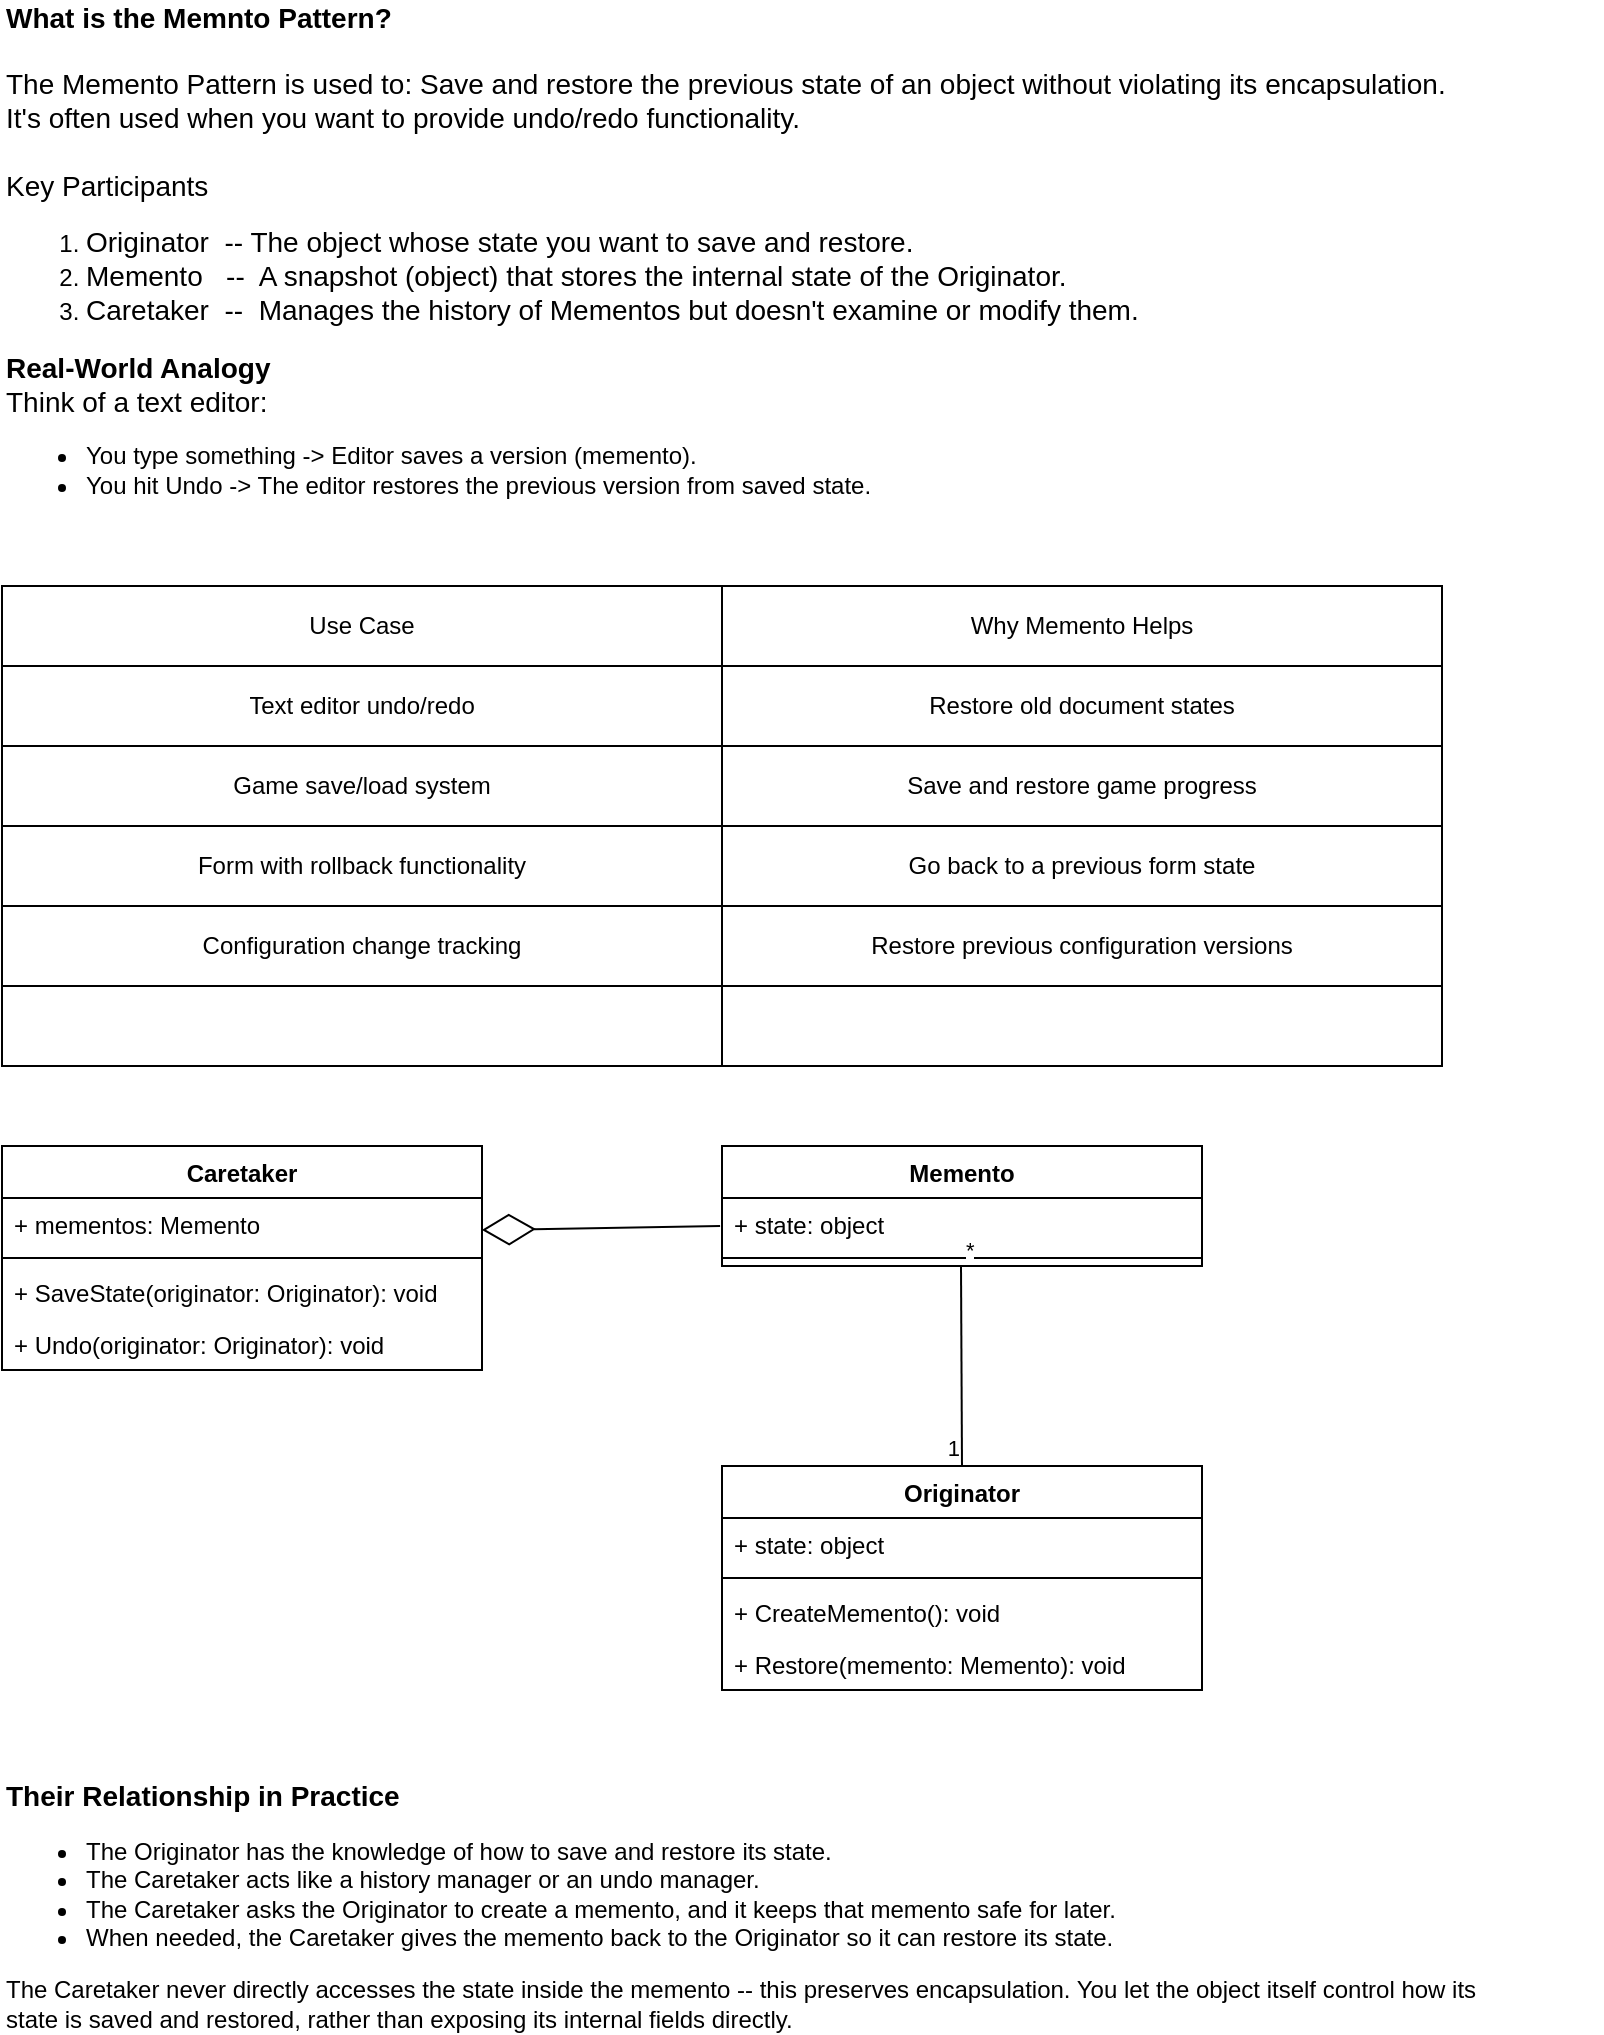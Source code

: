 <mxfile version="28.0.7">
  <diagram name="Page-1" id="ESyPwlhjBHD7mCf8iIqL">
    <mxGraphModel dx="914" dy="536" grid="1" gridSize="10" guides="1" tooltips="1" connect="1" arrows="1" fold="1" page="1" pageScale="1" pageWidth="850" pageHeight="1100" math="0" shadow="0">
      <root>
        <mxCell id="0" />
        <mxCell id="1" parent="0" />
        <mxCell id="MlYqjOnE9EuYvu6xzNQ--1" value="&lt;div&gt;&lt;b&gt;&lt;font style=&quot;font-size: 14px;&quot;&gt;What is the Memnto Pattern?&lt;/font&gt;&lt;/b&gt;&lt;/div&gt;&lt;div&gt;&lt;b&gt;&lt;font style=&quot;font-size: 14px;&quot;&gt;&lt;br&gt;&lt;/font&gt;&lt;/b&gt;&lt;/div&gt;&lt;div&gt;&lt;font style=&quot;font-size: 14px;&quot;&gt;The Memento Pattern is used to: Save and restore the previous state of an object without violating its encapsulation.&lt;/font&gt;&lt;/div&gt;&lt;div&gt;&lt;font style=&quot;font-size: 14px;&quot;&gt;It&#39;s often used when you want to provide undo/redo functionality.&lt;/font&gt;&lt;/div&gt;&lt;div&gt;&lt;font style=&quot;font-size: 14px;&quot;&gt;&lt;br&gt;&lt;/font&gt;&lt;/div&gt;&lt;div&gt;&lt;font style=&quot;font-size: 14px;&quot;&gt;Key Participants&lt;/font&gt;&lt;/div&gt;&lt;div&gt;&lt;ol&gt;&lt;li&gt;&lt;font style=&quot;font-size: 14px;&quot;&gt;Originator&amp;nbsp; -- The object whose state you want to save and restore.&lt;/font&gt;&lt;/li&gt;&lt;li&gt;&lt;font style=&quot;font-size: 14px;&quot;&gt;Memento&amp;nbsp;&amp;nbsp; --&amp;nbsp; A snapshot (object) that stores the internal state of the Originator.&lt;/font&gt;&lt;/li&gt;&lt;li&gt;&lt;font style=&quot;font-size: 14px;&quot;&gt;Caretaker&amp;nbsp; --&amp;nbsp; Manages the history of Mementos but doesn&#39;t examine or modify them.&lt;/font&gt;&lt;/li&gt;&lt;/ol&gt;&lt;div&gt;&lt;b&gt;&lt;font style=&quot;font-size: 14px;&quot;&gt;Real-World Analogy&lt;/font&gt;&lt;/b&gt;&lt;/div&gt;&lt;div&gt;&lt;font style=&quot;font-size: 14px;&quot;&gt;Think of a text editor:&lt;/font&gt;&lt;/div&gt;&lt;div&gt;&lt;ul&gt;&lt;li&gt;You type something -&amp;gt; Editor saves a version (memento).&lt;/li&gt;&lt;li&gt;You hit Undo -&amp;gt; The editor restores the previous version from saved state.&lt;/li&gt;&lt;/ul&gt;&lt;div&gt;&lt;br&gt;&lt;/div&gt;&lt;/div&gt;&lt;/div&gt;" style="text;html=1;align=left;verticalAlign=middle;whiteSpace=wrap;rounded=0;" vertex="1" parent="1">
          <mxGeometry x="40" y="50" width="800" height="230" as="geometry" />
        </mxCell>
        <mxCell id="MlYqjOnE9EuYvu6xzNQ--2" value="" style="shape=table;startSize=0;container=1;collapsible=0;childLayout=tableLayout;" vertex="1" parent="1">
          <mxGeometry x="40" y="320" width="720" height="240" as="geometry" />
        </mxCell>
        <mxCell id="MlYqjOnE9EuYvu6xzNQ--3" value="" style="shape=tableRow;horizontal=0;startSize=0;swimlaneHead=0;swimlaneBody=0;strokeColor=inherit;top=0;left=0;bottom=0;right=0;collapsible=0;dropTarget=0;fillColor=none;points=[[0,0.5],[1,0.5]];portConstraint=eastwest;" vertex="1" parent="MlYqjOnE9EuYvu6xzNQ--2">
          <mxGeometry width="720" height="40" as="geometry" />
        </mxCell>
        <mxCell id="MlYqjOnE9EuYvu6xzNQ--4" value="Use Case" style="shape=partialRectangle;html=1;whiteSpace=wrap;connectable=0;strokeColor=inherit;overflow=hidden;fillColor=none;top=0;left=0;bottom=0;right=0;pointerEvents=1;" vertex="1" parent="MlYqjOnE9EuYvu6xzNQ--3">
          <mxGeometry width="360" height="40" as="geometry">
            <mxRectangle width="360" height="40" as="alternateBounds" />
          </mxGeometry>
        </mxCell>
        <mxCell id="MlYqjOnE9EuYvu6xzNQ--5" value="Why Memento Helps" style="shape=partialRectangle;html=1;whiteSpace=wrap;connectable=0;strokeColor=inherit;overflow=hidden;fillColor=none;top=0;left=0;bottom=0;right=0;pointerEvents=1;" vertex="1" parent="MlYqjOnE9EuYvu6xzNQ--3">
          <mxGeometry x="360" width="360" height="40" as="geometry">
            <mxRectangle width="360" height="40" as="alternateBounds" />
          </mxGeometry>
        </mxCell>
        <mxCell id="MlYqjOnE9EuYvu6xzNQ--6" value="" style="shape=tableRow;horizontal=0;startSize=0;swimlaneHead=0;swimlaneBody=0;strokeColor=inherit;top=0;left=0;bottom=0;right=0;collapsible=0;dropTarget=0;fillColor=none;points=[[0,0.5],[1,0.5]];portConstraint=eastwest;" vertex="1" parent="MlYqjOnE9EuYvu6xzNQ--2">
          <mxGeometry y="40" width="720" height="40" as="geometry" />
        </mxCell>
        <mxCell id="MlYqjOnE9EuYvu6xzNQ--7" value="Text editor undo/redo" style="shape=partialRectangle;html=1;whiteSpace=wrap;connectable=0;strokeColor=inherit;overflow=hidden;fillColor=none;top=0;left=0;bottom=0;right=0;pointerEvents=1;" vertex="1" parent="MlYqjOnE9EuYvu6xzNQ--6">
          <mxGeometry width="360" height="40" as="geometry">
            <mxRectangle width="360" height="40" as="alternateBounds" />
          </mxGeometry>
        </mxCell>
        <mxCell id="MlYqjOnE9EuYvu6xzNQ--8" value="Restore old document states" style="shape=partialRectangle;html=1;whiteSpace=wrap;connectable=0;strokeColor=inherit;overflow=hidden;fillColor=none;top=0;left=0;bottom=0;right=0;pointerEvents=1;" vertex="1" parent="MlYqjOnE9EuYvu6xzNQ--6">
          <mxGeometry x="360" width="360" height="40" as="geometry">
            <mxRectangle width="360" height="40" as="alternateBounds" />
          </mxGeometry>
        </mxCell>
        <mxCell id="MlYqjOnE9EuYvu6xzNQ--9" value="" style="shape=tableRow;horizontal=0;startSize=0;swimlaneHead=0;swimlaneBody=0;strokeColor=inherit;top=0;left=0;bottom=0;right=0;collapsible=0;dropTarget=0;fillColor=none;points=[[0,0.5],[1,0.5]];portConstraint=eastwest;" vertex="1" parent="MlYqjOnE9EuYvu6xzNQ--2">
          <mxGeometry y="80" width="720" height="40" as="geometry" />
        </mxCell>
        <mxCell id="MlYqjOnE9EuYvu6xzNQ--10" value="Game save/load system" style="shape=partialRectangle;html=1;whiteSpace=wrap;connectable=0;strokeColor=inherit;overflow=hidden;fillColor=none;top=0;left=0;bottom=0;right=0;pointerEvents=1;" vertex="1" parent="MlYqjOnE9EuYvu6xzNQ--9">
          <mxGeometry width="360" height="40" as="geometry">
            <mxRectangle width="360" height="40" as="alternateBounds" />
          </mxGeometry>
        </mxCell>
        <mxCell id="MlYqjOnE9EuYvu6xzNQ--11" value="Save and restore game progress" style="shape=partialRectangle;html=1;whiteSpace=wrap;connectable=0;strokeColor=inherit;overflow=hidden;fillColor=none;top=0;left=0;bottom=0;right=0;pointerEvents=1;" vertex="1" parent="MlYqjOnE9EuYvu6xzNQ--9">
          <mxGeometry x="360" width="360" height="40" as="geometry">
            <mxRectangle width="360" height="40" as="alternateBounds" />
          </mxGeometry>
        </mxCell>
        <mxCell id="MlYqjOnE9EuYvu6xzNQ--12" value="" style="shape=tableRow;horizontal=0;startSize=0;swimlaneHead=0;swimlaneBody=0;strokeColor=inherit;top=0;left=0;bottom=0;right=0;collapsible=0;dropTarget=0;fillColor=none;points=[[0,0.5],[1,0.5]];portConstraint=eastwest;" vertex="1" parent="MlYqjOnE9EuYvu6xzNQ--2">
          <mxGeometry y="120" width="720" height="40" as="geometry" />
        </mxCell>
        <mxCell id="MlYqjOnE9EuYvu6xzNQ--13" value="Form with rollback functionality" style="shape=partialRectangle;html=1;whiteSpace=wrap;connectable=0;strokeColor=inherit;overflow=hidden;fillColor=none;top=0;left=0;bottom=0;right=0;pointerEvents=1;" vertex="1" parent="MlYqjOnE9EuYvu6xzNQ--12">
          <mxGeometry width="360" height="40" as="geometry">
            <mxRectangle width="360" height="40" as="alternateBounds" />
          </mxGeometry>
        </mxCell>
        <mxCell id="MlYqjOnE9EuYvu6xzNQ--14" value="Go back to a previous form state" style="shape=partialRectangle;html=1;whiteSpace=wrap;connectable=0;strokeColor=inherit;overflow=hidden;fillColor=none;top=0;left=0;bottom=0;right=0;pointerEvents=1;" vertex="1" parent="MlYqjOnE9EuYvu6xzNQ--12">
          <mxGeometry x="360" width="360" height="40" as="geometry">
            <mxRectangle width="360" height="40" as="alternateBounds" />
          </mxGeometry>
        </mxCell>
        <mxCell id="MlYqjOnE9EuYvu6xzNQ--15" value="" style="shape=tableRow;horizontal=0;startSize=0;swimlaneHead=0;swimlaneBody=0;strokeColor=inherit;top=0;left=0;bottom=0;right=0;collapsible=0;dropTarget=0;fillColor=none;points=[[0,0.5],[1,0.5]];portConstraint=eastwest;" vertex="1" parent="MlYqjOnE9EuYvu6xzNQ--2">
          <mxGeometry y="160" width="720" height="40" as="geometry" />
        </mxCell>
        <mxCell id="MlYqjOnE9EuYvu6xzNQ--16" value="Configuration change tracking" style="shape=partialRectangle;html=1;whiteSpace=wrap;connectable=0;strokeColor=inherit;overflow=hidden;fillColor=none;top=0;left=0;bottom=0;right=0;pointerEvents=1;" vertex="1" parent="MlYqjOnE9EuYvu6xzNQ--15">
          <mxGeometry width="360" height="40" as="geometry">
            <mxRectangle width="360" height="40" as="alternateBounds" />
          </mxGeometry>
        </mxCell>
        <mxCell id="MlYqjOnE9EuYvu6xzNQ--17" value="Restore previous configuration versions" style="shape=partialRectangle;html=1;whiteSpace=wrap;connectable=0;strokeColor=inherit;overflow=hidden;fillColor=none;top=0;left=0;bottom=0;right=0;pointerEvents=1;" vertex="1" parent="MlYqjOnE9EuYvu6xzNQ--15">
          <mxGeometry x="360" width="360" height="40" as="geometry">
            <mxRectangle width="360" height="40" as="alternateBounds" />
          </mxGeometry>
        </mxCell>
        <mxCell id="MlYqjOnE9EuYvu6xzNQ--18" value="" style="shape=tableRow;horizontal=0;startSize=0;swimlaneHead=0;swimlaneBody=0;strokeColor=inherit;top=0;left=0;bottom=0;right=0;collapsible=0;dropTarget=0;fillColor=none;points=[[0,0.5],[1,0.5]];portConstraint=eastwest;" vertex="1" parent="MlYqjOnE9EuYvu6xzNQ--2">
          <mxGeometry y="200" width="720" height="40" as="geometry" />
        </mxCell>
        <mxCell id="MlYqjOnE9EuYvu6xzNQ--19" value="" style="shape=partialRectangle;html=1;whiteSpace=wrap;connectable=0;strokeColor=inherit;overflow=hidden;fillColor=none;top=0;left=0;bottom=0;right=0;pointerEvents=1;" vertex="1" parent="MlYqjOnE9EuYvu6xzNQ--18">
          <mxGeometry width="360" height="40" as="geometry">
            <mxRectangle width="360" height="40" as="alternateBounds" />
          </mxGeometry>
        </mxCell>
        <mxCell id="MlYqjOnE9EuYvu6xzNQ--20" value="" style="shape=partialRectangle;html=1;whiteSpace=wrap;connectable=0;strokeColor=inherit;overflow=hidden;fillColor=none;top=0;left=0;bottom=0;right=0;pointerEvents=1;" vertex="1" parent="MlYqjOnE9EuYvu6xzNQ--18">
          <mxGeometry x="360" width="360" height="40" as="geometry">
            <mxRectangle width="360" height="40" as="alternateBounds" />
          </mxGeometry>
        </mxCell>
        <mxCell id="MlYqjOnE9EuYvu6xzNQ--21" value="Caretaker" style="swimlane;fontStyle=1;align=center;verticalAlign=top;childLayout=stackLayout;horizontal=1;startSize=26;horizontalStack=0;resizeParent=1;resizeParentMax=0;resizeLast=0;collapsible=1;marginBottom=0;whiteSpace=wrap;html=1;" vertex="1" parent="1">
          <mxGeometry x="40" y="600" width="240" height="112" as="geometry" />
        </mxCell>
        <mxCell id="MlYqjOnE9EuYvu6xzNQ--22" value="+ mementos: Memento" style="text;strokeColor=none;fillColor=none;align=left;verticalAlign=top;spacingLeft=4;spacingRight=4;overflow=hidden;rotatable=0;points=[[0,0.5],[1,0.5]];portConstraint=eastwest;whiteSpace=wrap;html=1;" vertex="1" parent="MlYqjOnE9EuYvu6xzNQ--21">
          <mxGeometry y="26" width="240" height="26" as="geometry" />
        </mxCell>
        <mxCell id="MlYqjOnE9EuYvu6xzNQ--23" value="" style="line;strokeWidth=1;fillColor=none;align=left;verticalAlign=middle;spacingTop=-1;spacingLeft=3;spacingRight=3;rotatable=0;labelPosition=right;points=[];portConstraint=eastwest;strokeColor=inherit;" vertex="1" parent="MlYqjOnE9EuYvu6xzNQ--21">
          <mxGeometry y="52" width="240" height="8" as="geometry" />
        </mxCell>
        <mxCell id="MlYqjOnE9EuYvu6xzNQ--24" value="+ SaveState(originator: Originator): void" style="text;strokeColor=none;fillColor=none;align=left;verticalAlign=top;spacingLeft=4;spacingRight=4;overflow=hidden;rotatable=0;points=[[0,0.5],[1,0.5]];portConstraint=eastwest;whiteSpace=wrap;html=1;" vertex="1" parent="MlYqjOnE9EuYvu6xzNQ--21">
          <mxGeometry y="60" width="240" height="26" as="geometry" />
        </mxCell>
        <mxCell id="MlYqjOnE9EuYvu6xzNQ--25" value="+ Undo(originator: Originator): void" style="text;strokeColor=none;fillColor=none;align=left;verticalAlign=top;spacingLeft=4;spacingRight=4;overflow=hidden;rotatable=0;points=[[0,0.5],[1,0.5]];portConstraint=eastwest;whiteSpace=wrap;html=1;" vertex="1" parent="MlYqjOnE9EuYvu6xzNQ--21">
          <mxGeometry y="86" width="240" height="26" as="geometry" />
        </mxCell>
        <mxCell id="MlYqjOnE9EuYvu6xzNQ--26" value="Originator" style="swimlane;fontStyle=1;align=center;verticalAlign=top;childLayout=stackLayout;horizontal=1;startSize=26;horizontalStack=0;resizeParent=1;resizeParentMax=0;resizeLast=0;collapsible=1;marginBottom=0;whiteSpace=wrap;html=1;" vertex="1" parent="1">
          <mxGeometry x="400" y="760" width="240" height="112" as="geometry" />
        </mxCell>
        <mxCell id="MlYqjOnE9EuYvu6xzNQ--27" value="+ state: object" style="text;strokeColor=none;fillColor=none;align=left;verticalAlign=top;spacingLeft=4;spacingRight=4;overflow=hidden;rotatable=0;points=[[0,0.5],[1,0.5]];portConstraint=eastwest;whiteSpace=wrap;html=1;" vertex="1" parent="MlYqjOnE9EuYvu6xzNQ--26">
          <mxGeometry y="26" width="240" height="26" as="geometry" />
        </mxCell>
        <mxCell id="MlYqjOnE9EuYvu6xzNQ--28" value="" style="line;strokeWidth=1;fillColor=none;align=left;verticalAlign=middle;spacingTop=-1;spacingLeft=3;spacingRight=3;rotatable=0;labelPosition=right;points=[];portConstraint=eastwest;strokeColor=inherit;" vertex="1" parent="MlYqjOnE9EuYvu6xzNQ--26">
          <mxGeometry y="52" width="240" height="8" as="geometry" />
        </mxCell>
        <mxCell id="MlYqjOnE9EuYvu6xzNQ--29" value="+ CreateMemento(): void" style="text;strokeColor=none;fillColor=none;align=left;verticalAlign=top;spacingLeft=4;spacingRight=4;overflow=hidden;rotatable=0;points=[[0,0.5],[1,0.5]];portConstraint=eastwest;whiteSpace=wrap;html=1;" vertex="1" parent="MlYqjOnE9EuYvu6xzNQ--26">
          <mxGeometry y="60" width="240" height="26" as="geometry" />
        </mxCell>
        <mxCell id="MlYqjOnE9EuYvu6xzNQ--30" value="+ Restore(memento: Memento): void" style="text;strokeColor=none;fillColor=none;align=left;verticalAlign=top;spacingLeft=4;spacingRight=4;overflow=hidden;rotatable=0;points=[[0,0.5],[1,0.5]];portConstraint=eastwest;whiteSpace=wrap;html=1;" vertex="1" parent="MlYqjOnE9EuYvu6xzNQ--26">
          <mxGeometry y="86" width="240" height="26" as="geometry" />
        </mxCell>
        <mxCell id="MlYqjOnE9EuYvu6xzNQ--31" value="" style="endArrow=diamondThin;endFill=0;endSize=24;html=1;rounded=0;entryX=1.008;entryY=-0.038;entryDx=0;entryDy=0;entryPerimeter=0;exitX=0.004;exitY=-0.115;exitDx=0;exitDy=0;exitPerimeter=0;" edge="1" parent="1">
          <mxGeometry width="160" relative="1" as="geometry">
            <mxPoint x="399.04" y="640" as="sourcePoint" />
            <mxPoint x="280.0" y="642.002" as="targetPoint" />
          </mxGeometry>
        </mxCell>
        <mxCell id="MlYqjOnE9EuYvu6xzNQ--32" value="Memento" style="swimlane;fontStyle=1;align=center;verticalAlign=top;childLayout=stackLayout;horizontal=1;startSize=26;horizontalStack=0;resizeParent=1;resizeParentMax=0;resizeLast=0;collapsible=1;marginBottom=0;whiteSpace=wrap;html=1;" vertex="1" parent="1">
          <mxGeometry x="400" y="600" width="240" height="60" as="geometry" />
        </mxCell>
        <mxCell id="MlYqjOnE9EuYvu6xzNQ--33" value="+ state: object" style="text;strokeColor=none;fillColor=none;align=left;verticalAlign=top;spacingLeft=4;spacingRight=4;overflow=hidden;rotatable=0;points=[[0,0.5],[1,0.5]];portConstraint=eastwest;whiteSpace=wrap;html=1;" vertex="1" parent="MlYqjOnE9EuYvu6xzNQ--32">
          <mxGeometry y="26" width="240" height="26" as="geometry" />
        </mxCell>
        <mxCell id="MlYqjOnE9EuYvu6xzNQ--34" value="" style="line;strokeWidth=1;fillColor=none;align=left;verticalAlign=middle;spacingTop=-1;spacingLeft=3;spacingRight=3;rotatable=0;labelPosition=right;points=[];portConstraint=eastwest;strokeColor=inherit;" vertex="1" parent="MlYqjOnE9EuYvu6xzNQ--32">
          <mxGeometry y="52" width="240" height="8" as="geometry" />
        </mxCell>
        <mxCell id="MlYqjOnE9EuYvu6xzNQ--41" value="" style="endArrow=none;html=1;edgeStyle=orthogonalEdgeStyle;rounded=0;exitX=0.5;exitY=1;exitDx=0;exitDy=0;entryX=0.5;entryY=0;entryDx=0;entryDy=0;" edge="1" parent="1" target="MlYqjOnE9EuYvu6xzNQ--26">
          <mxGeometry relative="1" as="geometry">
            <mxPoint x="519.5" y="660" as="sourcePoint" />
            <mxPoint x="519.5" y="750" as="targetPoint" />
          </mxGeometry>
        </mxCell>
        <mxCell id="MlYqjOnE9EuYvu6xzNQ--42" value="*" style="edgeLabel;resizable=0;html=1;align=left;verticalAlign=bottom;" connectable="0" vertex="1" parent="MlYqjOnE9EuYvu6xzNQ--41">
          <mxGeometry x="-1" relative="1" as="geometry" />
        </mxCell>
        <mxCell id="MlYqjOnE9EuYvu6xzNQ--43" value="1" style="edgeLabel;resizable=0;html=1;align=right;verticalAlign=bottom;" connectable="0" vertex="1" parent="MlYqjOnE9EuYvu6xzNQ--41">
          <mxGeometry x="1" relative="1" as="geometry" />
        </mxCell>
        <mxCell id="MlYqjOnE9EuYvu6xzNQ--44" value="&lt;div&gt;&lt;font style=&quot;font-size: 14px;&quot;&gt;&lt;b&gt;Their Relationship in Practice&lt;/b&gt;&lt;/font&gt;&lt;/div&gt;&lt;div&gt;&lt;ul&gt;&lt;li&gt;The Originator has the knowledge of how to save and restore its state.&lt;/li&gt;&lt;li&gt;The Caretaker acts like a history manager or an undo manager.&lt;/li&gt;&lt;li&gt;The Caretaker asks the Originator to create a memento, and it keeps that memento safe for later.&lt;/li&gt;&lt;li&gt;When needed, the Caretaker gives the memento back to the Originator so it can restore its state.&lt;/li&gt;&lt;/ul&gt;&lt;div&gt;The Caretaker never directly accesses the state inside the memento -- this preserves encapsulation. You let the object itself control how its state is saved and restored, rather than exposing its internal fields directly.&lt;/div&gt;&lt;/div&gt;" style="text;html=1;align=left;verticalAlign=middle;whiteSpace=wrap;rounded=0;" vertex="1" parent="1">
          <mxGeometry x="40" y="920" width="760" height="120" as="geometry" />
        </mxCell>
      </root>
    </mxGraphModel>
  </diagram>
</mxfile>
